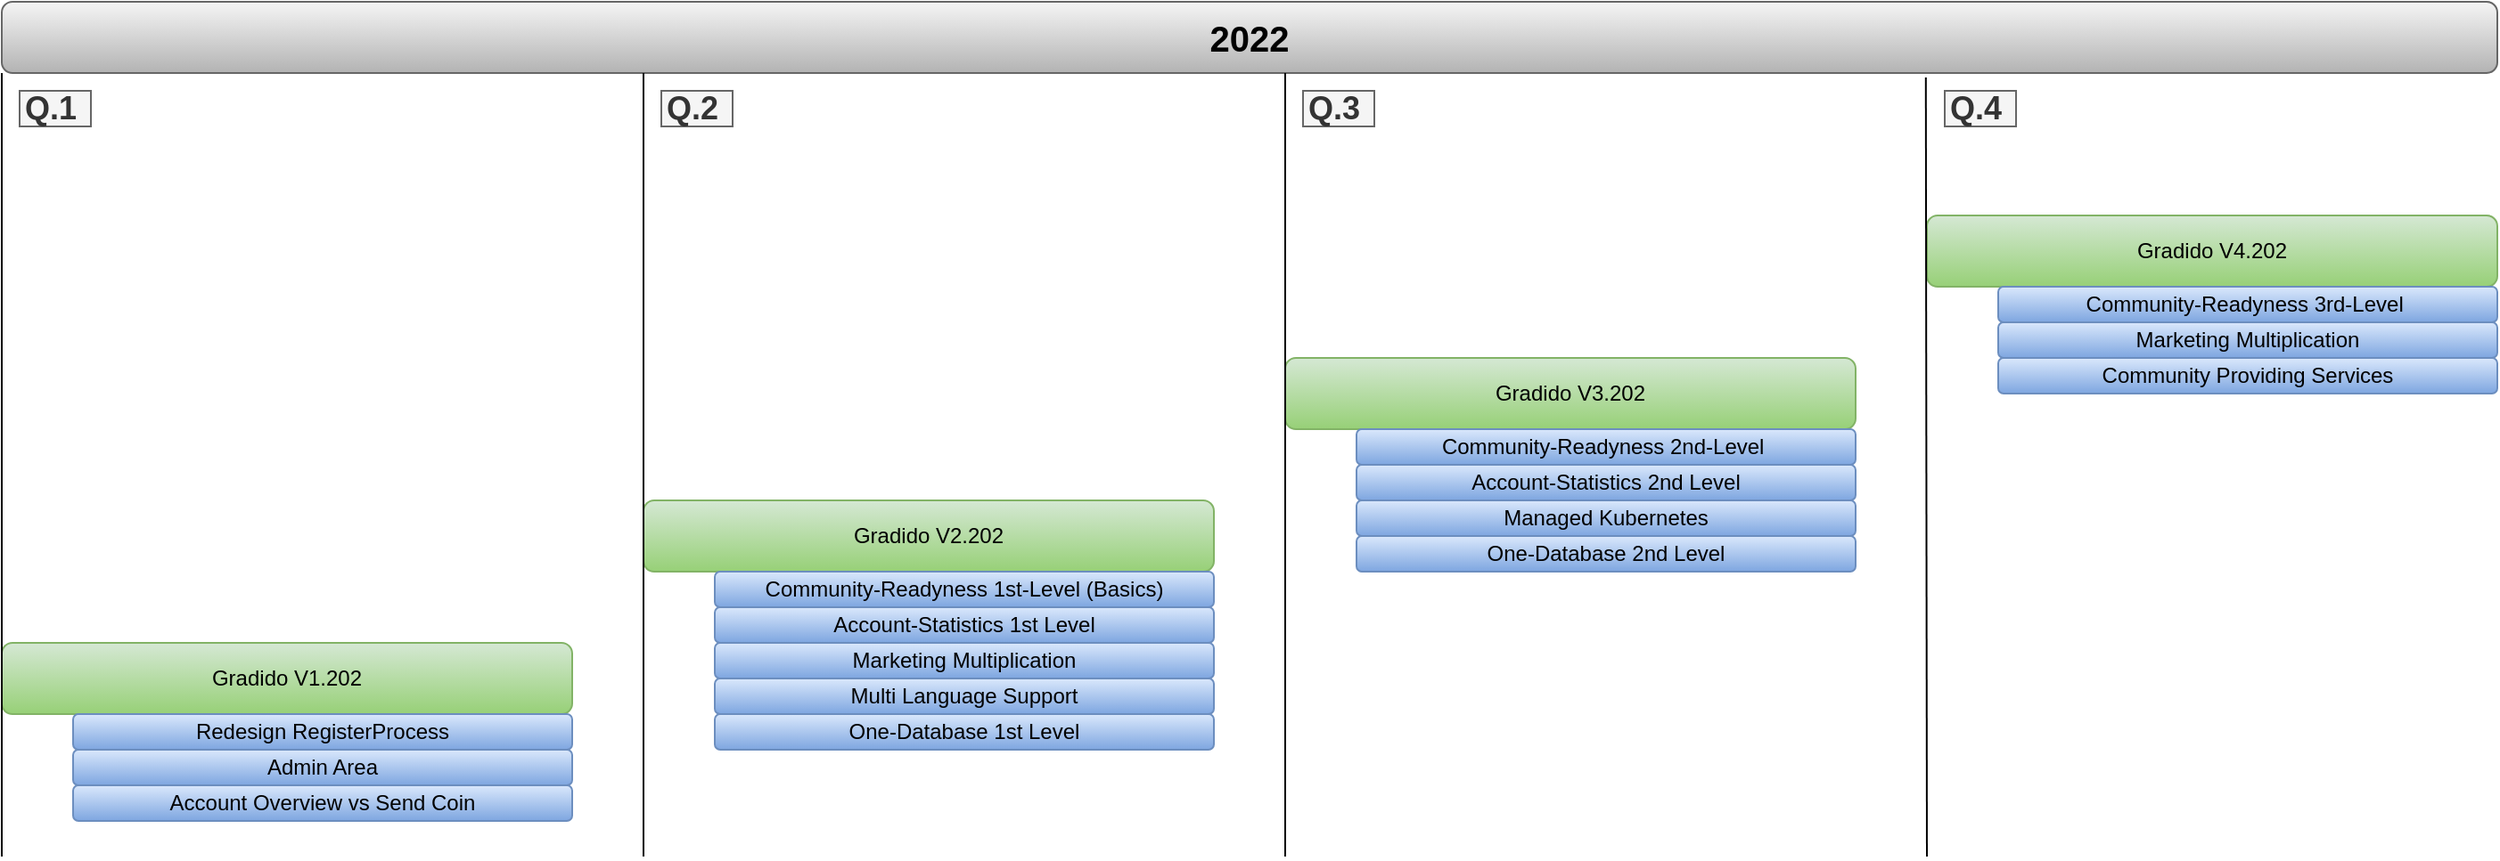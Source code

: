 <mxfile>
    <diagram id="IXdqiLGuknWCw5_Zijm2" name="Seite-1">
        <mxGraphModel dx="1088" dy="800" grid="1" gridSize="10" guides="1" tooltips="1" connect="1" arrows="1" fold="1" page="1" pageScale="1" pageWidth="2336" pageHeight="1654" math="0" shadow="0">
            <root>
                <mxCell id="0"/>
                <mxCell id="1" parent="0"/>
                <mxCell id="21" value="Gradido V1.202" style="rounded=1;whiteSpace=wrap;html=1;fillColor=#d5e8d4;strokeColor=#82b366;gradientColor=#97d077;" vertex="1" parent="1">
                    <mxGeometry x="40" y="640" width="320" height="40" as="geometry"/>
                </mxCell>
                <mxCell id="22" value="Redesign RegisterProcess" style="rounded=1;whiteSpace=wrap;html=1;fillColor=#dae8fc;strokeColor=#6c8ebf;gradientColor=#7ea6e0;" vertex="1" parent="1">
                    <mxGeometry x="80" y="680" width="280" height="20" as="geometry"/>
                </mxCell>
                <mxCell id="23" value="Admin Area" style="rounded=1;whiteSpace=wrap;html=1;fillColor=#dae8fc;strokeColor=#6c8ebf;gradientColor=#7ea6e0;" vertex="1" parent="1">
                    <mxGeometry x="80" y="700" width="280" height="20" as="geometry"/>
                </mxCell>
                <mxCell id="24" value="Account Overview vs Send Coin" style="rounded=1;whiteSpace=wrap;html=1;fillColor=#dae8fc;strokeColor=#6c8ebf;gradientColor=#7ea6e0;" vertex="1" parent="1">
                    <mxGeometry x="80" y="720" width="280" height="20" as="geometry"/>
                </mxCell>
                <mxCell id="25" value="Gradido V2.202" style="rounded=1;whiteSpace=wrap;html=1;fillColor=#d5e8d4;strokeColor=#82b366;gradientColor=#97d077;" vertex="1" parent="1">
                    <mxGeometry x="400" y="560" width="320" height="40" as="geometry"/>
                </mxCell>
                <mxCell id="26" value="Community-Readyness 1st-Level (Basics)" style="rounded=1;whiteSpace=wrap;html=1;fillColor=#dae8fc;strokeColor=#6c8ebf;gradientColor=#7ea6e0;" vertex="1" parent="1">
                    <mxGeometry x="440" y="600" width="280" height="20" as="geometry"/>
                </mxCell>
                <mxCell id="27" value="Account-Statistics 1st Level" style="rounded=1;whiteSpace=wrap;html=1;fillColor=#dae8fc;strokeColor=#6c8ebf;gradientColor=#7ea6e0;" vertex="1" parent="1">
                    <mxGeometry x="440" y="620" width="280" height="20" as="geometry"/>
                </mxCell>
                <mxCell id="28" value="Marketing Multiplication" style="rounded=1;whiteSpace=wrap;html=1;fillColor=#dae8fc;strokeColor=#6c8ebf;gradientColor=#7ea6e0;" vertex="1" parent="1">
                    <mxGeometry x="440" y="640" width="280" height="20" as="geometry"/>
                </mxCell>
                <mxCell id="29" value="Gradido V3.202" style="rounded=1;whiteSpace=wrap;html=1;fillColor=#d5e8d4;strokeColor=#82b366;gradientColor=#97d077;" vertex="1" parent="1">
                    <mxGeometry x="760" y="480" width="320" height="40" as="geometry"/>
                </mxCell>
                <mxCell id="30" value="Community-Readyness 2nd-Level&amp;nbsp;" style="rounded=1;whiteSpace=wrap;html=1;fillColor=#dae8fc;strokeColor=#6c8ebf;gradientColor=#7ea6e0;" vertex="1" parent="1">
                    <mxGeometry x="800" y="520" width="280" height="20" as="geometry"/>
                </mxCell>
                <mxCell id="31" value="Account-Statistics 2nd Level" style="rounded=1;whiteSpace=wrap;html=1;fillColor=#dae8fc;strokeColor=#6c8ebf;gradientColor=#7ea6e0;" vertex="1" parent="1">
                    <mxGeometry x="800" y="540" width="280" height="20" as="geometry"/>
                </mxCell>
                <mxCell id="32" value="Managed Kubernetes" style="rounded=1;whiteSpace=wrap;html=1;fillColor=#dae8fc;strokeColor=#6c8ebf;gradientColor=#7ea6e0;" vertex="1" parent="1">
                    <mxGeometry x="800" y="560" width="280" height="20" as="geometry"/>
                </mxCell>
                <mxCell id="33" value="Gradido V4.202" style="rounded=1;whiteSpace=wrap;html=1;fillColor=#d5e8d4;strokeColor=#82b366;gradientColor=#97d077;" vertex="1" parent="1">
                    <mxGeometry x="1120" y="400" width="320" height="40" as="geometry"/>
                </mxCell>
                <mxCell id="34" value="Community-Readyness 3rd-Level&amp;nbsp;" style="rounded=1;whiteSpace=wrap;html=1;fillColor=#dae8fc;strokeColor=#6c8ebf;gradientColor=#7ea6e0;" vertex="1" parent="1">
                    <mxGeometry x="1160" y="440" width="280" height="20" as="geometry"/>
                </mxCell>
                <mxCell id="35" value="Marketing Multiplication" style="rounded=1;whiteSpace=wrap;html=1;fillColor=#dae8fc;strokeColor=#6c8ebf;gradientColor=#7ea6e0;" vertex="1" parent="1">
                    <mxGeometry x="1160" y="460" width="280" height="20" as="geometry"/>
                </mxCell>
                <mxCell id="36" value="Community Providing Services" style="rounded=1;whiteSpace=wrap;html=1;fillColor=#dae8fc;strokeColor=#6c8ebf;gradientColor=#7ea6e0;" vertex="1" parent="1">
                    <mxGeometry x="1160" y="480" width="280" height="20" as="geometry"/>
                </mxCell>
                <mxCell id="37" value="2022" style="rounded=1;whiteSpace=wrap;html=1;gradientColor=#b3b3b3;fillColor=#f5f5f5;strokeColor=#666666;fontSize=20;fontStyle=1" vertex="1" parent="1">
                    <mxGeometry x="40" y="280" width="1400" height="40" as="geometry"/>
                </mxCell>
                <mxCell id="38" value="" style="endArrow=none;html=1;entryX=0;entryY=1;entryDx=0;entryDy=0;" edge="1" parent="1" target="37">
                    <mxGeometry width="50" height="50" relative="1" as="geometry">
                        <mxPoint x="40" y="760" as="sourcePoint"/>
                        <mxPoint x="580" y="550" as="targetPoint"/>
                    </mxGeometry>
                </mxCell>
                <mxCell id="39" value="" style="endArrow=none;html=1;entryX=0;entryY=1;entryDx=0;entryDy=0;" edge="1" parent="1">
                    <mxGeometry width="50" height="50" relative="1" as="geometry">
                        <mxPoint x="400" y="760" as="sourcePoint"/>
                        <mxPoint x="400.0" y="320" as="targetPoint"/>
                    </mxGeometry>
                </mxCell>
                <mxCell id="40" value="" style="endArrow=none;html=1;entryX=0;entryY=1;entryDx=0;entryDy=0;" edge="1" parent="1">
                    <mxGeometry width="50" height="50" relative="1" as="geometry">
                        <mxPoint x="760" y="760" as="sourcePoint"/>
                        <mxPoint x="760.0" y="320" as="targetPoint"/>
                    </mxGeometry>
                </mxCell>
                <mxCell id="41" value="" style="endArrow=none;html=1;entryX=0.771;entryY=1.063;entryDx=0;entryDy=0;entryPerimeter=0;" edge="1" parent="1" target="37">
                    <mxGeometry width="50" height="50" relative="1" as="geometry">
                        <mxPoint x="1120" y="760" as="sourcePoint"/>
                        <mxPoint x="1130" y="340" as="targetPoint"/>
                    </mxGeometry>
                </mxCell>
                <mxCell id="42" value="&lt;font style=&quot;font-size: 18px&quot;&gt;&lt;b&gt;Q.1&amp;nbsp;&lt;/b&gt;&lt;/font&gt;" style="text;html=1;strokeColor=#666666;fillColor=#f5f5f5;align=center;verticalAlign=middle;whiteSpace=wrap;rounded=0;fontColor=#333333;" vertex="1" parent="1">
                    <mxGeometry x="50.0" y="330" width="40" height="20" as="geometry"/>
                </mxCell>
                <mxCell id="43" value="&lt;font style=&quot;font-size: 18px&quot;&gt;&lt;b&gt;Q.2&amp;nbsp;&lt;/b&gt;&lt;/font&gt;" style="text;html=1;strokeColor=#666666;fillColor=#f5f5f5;align=center;verticalAlign=middle;whiteSpace=wrap;rounded=0;fontColor=#333333;" vertex="1" parent="1">
                    <mxGeometry x="410.0" y="330" width="40" height="20" as="geometry"/>
                </mxCell>
                <mxCell id="44" value="&lt;font style=&quot;font-size: 18px&quot;&gt;&lt;b&gt;Q.3&amp;nbsp;&lt;/b&gt;&lt;/font&gt;" style="text;html=1;strokeColor=#666666;fillColor=#f5f5f5;align=center;verticalAlign=middle;whiteSpace=wrap;rounded=0;fontColor=#333333;" vertex="1" parent="1">
                    <mxGeometry x="770.0" y="330" width="40" height="20" as="geometry"/>
                </mxCell>
                <mxCell id="45" value="&lt;font style=&quot;font-size: 18px&quot;&gt;&lt;b&gt;Q.4&amp;nbsp;&lt;/b&gt;&lt;/font&gt;" style="text;html=1;strokeColor=#666666;fillColor=#f5f5f5;align=center;verticalAlign=middle;whiteSpace=wrap;rounded=0;fontColor=#333333;" vertex="1" parent="1">
                    <mxGeometry x="1130.0" y="330" width="40" height="20" as="geometry"/>
                </mxCell>
                <mxCell id="46" value="Multi Language Support" style="rounded=1;whiteSpace=wrap;html=1;fillColor=#dae8fc;strokeColor=#6c8ebf;gradientColor=#7ea6e0;" vertex="1" parent="1">
                    <mxGeometry x="440" y="660" width="280" height="20" as="geometry"/>
                </mxCell>
                <mxCell id="47" value="One-Database 1st Level" style="rounded=1;whiteSpace=wrap;html=1;fillColor=#dae8fc;strokeColor=#6c8ebf;gradientColor=#7ea6e0;" vertex="1" parent="1">
                    <mxGeometry x="440" y="680" width="280" height="20" as="geometry"/>
                </mxCell>
                <mxCell id="48" value="One-Database 2nd Level" style="rounded=1;whiteSpace=wrap;html=1;fillColor=#dae8fc;strokeColor=#6c8ebf;gradientColor=#7ea6e0;" vertex="1" parent="1">
                    <mxGeometry x="800" y="580" width="280" height="20" as="geometry"/>
                </mxCell>
            </root>
        </mxGraphModel>
    </diagram>
</mxfile>